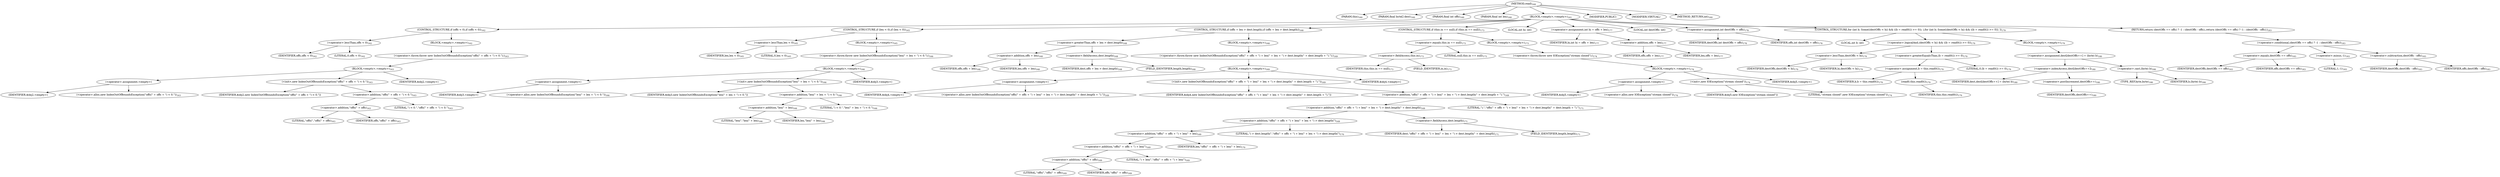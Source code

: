 digraph "read" {  
"508" [label = <(METHOD,read)<SUB>160</SUB>> ]
"15" [label = <(PARAM,this)<SUB>160</SUB>> ]
"509" [label = <(PARAM,final byte[] dest)<SUB>160</SUB>> ]
"510" [label = <(PARAM,final int offs)<SUB>160</SUB>> ]
"511" [label = <(PARAM,final int len)<SUB>160</SUB>> ]
"512" [label = <(BLOCK,&lt;empty&gt;,&lt;empty&gt;)<SUB>161</SUB>> ]
"513" [label = <(CONTROL_STRUCTURE,if (offs &lt; 0),if (offs &lt; 0))<SUB>162</SUB>> ]
"514" [label = <(&lt;operator&gt;.lessThan,offs &lt; 0)<SUB>162</SUB>> ]
"515" [label = <(IDENTIFIER,offs,offs &lt; 0)<SUB>162</SUB>> ]
"516" [label = <(LITERAL,0,offs &lt; 0)<SUB>162</SUB>> ]
"517" [label = <(BLOCK,&lt;empty&gt;,&lt;empty&gt;)<SUB>162</SUB>> ]
"518" [label = <(&lt;operator&gt;.throw,throw new IndexOutOfBoundsException(&quot;offs(&quot; + offs + &quot;) &lt; 0.&quot;);)<SUB>163</SUB>> ]
"519" [label = <(BLOCK,&lt;empty&gt;,&lt;empty&gt;)<SUB>163</SUB>> ]
"520" [label = <(&lt;operator&gt;.assignment,&lt;empty&gt;)> ]
"521" [label = <(IDENTIFIER,$obj2,&lt;empty&gt;)> ]
"522" [label = <(&lt;operator&gt;.alloc,new IndexOutOfBoundsException(&quot;offs(&quot; + offs + &quot;) &lt; 0.&quot;))<SUB>163</SUB>> ]
"523" [label = <(&lt;init&gt;,new IndexOutOfBoundsException(&quot;offs(&quot; + offs + &quot;) &lt; 0.&quot;))<SUB>163</SUB>> ]
"524" [label = <(IDENTIFIER,$obj2,new IndexOutOfBoundsException(&quot;offs(&quot; + offs + &quot;) &lt; 0.&quot;))> ]
"525" [label = <(&lt;operator&gt;.addition,&quot;offs(&quot; + offs + &quot;) &lt; 0.&quot;)<SUB>163</SUB>> ]
"526" [label = <(&lt;operator&gt;.addition,&quot;offs(&quot; + offs)<SUB>163</SUB>> ]
"527" [label = <(LITERAL,&quot;offs(&quot;,&quot;offs(&quot; + offs)<SUB>163</SUB>> ]
"528" [label = <(IDENTIFIER,offs,&quot;offs(&quot; + offs)<SUB>163</SUB>> ]
"529" [label = <(LITERAL,&quot;) &lt; 0.&quot;,&quot;offs(&quot; + offs + &quot;) &lt; 0.&quot;)<SUB>163</SUB>> ]
"530" [label = <(IDENTIFIER,$obj2,&lt;empty&gt;)> ]
"531" [label = <(CONTROL_STRUCTURE,if (len &lt; 0),if (len &lt; 0))<SUB>165</SUB>> ]
"532" [label = <(&lt;operator&gt;.lessThan,len &lt; 0)<SUB>165</SUB>> ]
"533" [label = <(IDENTIFIER,len,len &lt; 0)<SUB>165</SUB>> ]
"534" [label = <(LITERAL,0,len &lt; 0)<SUB>165</SUB>> ]
"535" [label = <(BLOCK,&lt;empty&gt;,&lt;empty&gt;)<SUB>165</SUB>> ]
"536" [label = <(&lt;operator&gt;.throw,throw new IndexOutOfBoundsException(&quot;len(&quot; + len + &quot;) &lt; 0.&quot;);)<SUB>166</SUB>> ]
"537" [label = <(BLOCK,&lt;empty&gt;,&lt;empty&gt;)<SUB>166</SUB>> ]
"538" [label = <(&lt;operator&gt;.assignment,&lt;empty&gt;)> ]
"539" [label = <(IDENTIFIER,$obj3,&lt;empty&gt;)> ]
"540" [label = <(&lt;operator&gt;.alloc,new IndexOutOfBoundsException(&quot;len(&quot; + len + &quot;) &lt; 0.&quot;))<SUB>166</SUB>> ]
"541" [label = <(&lt;init&gt;,new IndexOutOfBoundsException(&quot;len(&quot; + len + &quot;) &lt; 0.&quot;))<SUB>166</SUB>> ]
"542" [label = <(IDENTIFIER,$obj3,new IndexOutOfBoundsException(&quot;len(&quot; + len + &quot;) &lt; 0.&quot;))> ]
"543" [label = <(&lt;operator&gt;.addition,&quot;len(&quot; + len + &quot;) &lt; 0.&quot;)<SUB>166</SUB>> ]
"544" [label = <(&lt;operator&gt;.addition,&quot;len(&quot; + len)<SUB>166</SUB>> ]
"545" [label = <(LITERAL,&quot;len(&quot;,&quot;len(&quot; + len)<SUB>166</SUB>> ]
"546" [label = <(IDENTIFIER,len,&quot;len(&quot; + len)<SUB>166</SUB>> ]
"547" [label = <(LITERAL,&quot;) &lt; 0.&quot;,&quot;len(&quot; + len + &quot;) &lt; 0.&quot;)<SUB>166</SUB>> ]
"548" [label = <(IDENTIFIER,$obj3,&lt;empty&gt;)> ]
"549" [label = <(CONTROL_STRUCTURE,if (offs + len &gt; dest.length),if (offs + len &gt; dest.length))<SUB>168</SUB>> ]
"550" [label = <(&lt;operator&gt;.greaterThan,offs + len &gt; dest.length)<SUB>168</SUB>> ]
"551" [label = <(&lt;operator&gt;.addition,offs + len)<SUB>168</SUB>> ]
"552" [label = <(IDENTIFIER,offs,offs + len)<SUB>168</SUB>> ]
"553" [label = <(IDENTIFIER,len,offs + len)<SUB>168</SUB>> ]
"554" [label = <(&lt;operator&gt;.fieldAccess,dest.length)<SUB>168</SUB>> ]
"555" [label = <(IDENTIFIER,dest,offs + len &gt; dest.length)<SUB>168</SUB>> ]
"556" [label = <(FIELD_IDENTIFIER,length,length)<SUB>168</SUB>> ]
"557" [label = <(BLOCK,&lt;empty&gt;,&lt;empty&gt;)<SUB>168</SUB>> ]
"558" [label = <(&lt;operator&gt;.throw,throw new IndexOutOfBoundsException(&quot;offs(&quot; + offs + &quot;) + len(&quot; + len + &quot;) &gt; dest.length(&quot; + dest.length + &quot;).&quot;);)<SUB>169</SUB>> ]
"559" [label = <(BLOCK,&lt;empty&gt;,&lt;empty&gt;)<SUB>169</SUB>> ]
"560" [label = <(&lt;operator&gt;.assignment,&lt;empty&gt;)> ]
"561" [label = <(IDENTIFIER,$obj4,&lt;empty&gt;)> ]
"562" [label = <(&lt;operator&gt;.alloc,new IndexOutOfBoundsException(&quot;offs(&quot; + offs + &quot;) + len(&quot; + len + &quot;) &gt; dest.length(&quot; + dest.length + &quot;).&quot;))<SUB>169</SUB>> ]
"563" [label = <(&lt;init&gt;,new IndexOutOfBoundsException(&quot;offs(&quot; + offs + &quot;) + len(&quot; + len + &quot;) &gt; dest.length(&quot; + dest.length + &quot;).&quot;))<SUB>169</SUB>> ]
"564" [label = <(IDENTIFIER,$obj4,new IndexOutOfBoundsException(&quot;offs(&quot; + offs + &quot;) + len(&quot; + len + &quot;) &gt; dest.length(&quot; + dest.length + &quot;).&quot;))> ]
"565" [label = <(&lt;operator&gt;.addition,&quot;offs(&quot; + offs + &quot;) + len(&quot; + len + &quot;) &gt; dest.length(&quot; + dest.length + &quot;).&quot;)<SUB>169</SUB>> ]
"566" [label = <(&lt;operator&gt;.addition,&quot;offs(&quot; + offs + &quot;) + len(&quot; + len + &quot;) &gt; dest.length(&quot; + dest.length)<SUB>169</SUB>> ]
"567" [label = <(&lt;operator&gt;.addition,&quot;offs(&quot; + offs + &quot;) + len(&quot; + len + &quot;) &gt; dest.length(&quot;)<SUB>169</SUB>> ]
"568" [label = <(&lt;operator&gt;.addition,&quot;offs(&quot; + offs + &quot;) + len(&quot; + len)<SUB>169</SUB>> ]
"569" [label = <(&lt;operator&gt;.addition,&quot;offs(&quot; + offs + &quot;) + len(&quot;)<SUB>169</SUB>> ]
"570" [label = <(&lt;operator&gt;.addition,&quot;offs(&quot; + offs)<SUB>169</SUB>> ]
"571" [label = <(LITERAL,&quot;offs(&quot;,&quot;offs(&quot; + offs)<SUB>169</SUB>> ]
"572" [label = <(IDENTIFIER,offs,&quot;offs(&quot; + offs)<SUB>169</SUB>> ]
"573" [label = <(LITERAL,&quot;) + len(&quot;,&quot;offs(&quot; + offs + &quot;) + len(&quot;)<SUB>169</SUB>> ]
"574" [label = <(IDENTIFIER,len,&quot;offs(&quot; + offs + &quot;) + len(&quot; + len)<SUB>170</SUB>> ]
"575" [label = <(LITERAL,&quot;) &gt; dest.length(&quot;,&quot;offs(&quot; + offs + &quot;) + len(&quot; + len + &quot;) &gt; dest.length(&quot;)<SUB>170</SUB>> ]
"576" [label = <(&lt;operator&gt;.fieldAccess,dest.length)<SUB>171</SUB>> ]
"577" [label = <(IDENTIFIER,dest,&quot;offs(&quot; + offs + &quot;) + len(&quot; + len + &quot;) &gt; dest.length(&quot; + dest.length)<SUB>171</SUB>> ]
"578" [label = <(FIELD_IDENTIFIER,length,length)<SUB>171</SUB>> ]
"579" [label = <(LITERAL,&quot;).&quot;,&quot;offs(&quot; + offs + &quot;) + len(&quot; + len + &quot;) &gt; dest.length(&quot; + dest.length + &quot;).&quot;)<SUB>171</SUB>> ]
"580" [label = <(IDENTIFIER,$obj4,&lt;empty&gt;)> ]
"581" [label = <(CONTROL_STRUCTURE,if (this.in == null),if (this.in == null))<SUB>173</SUB>> ]
"582" [label = <(&lt;operator&gt;.equals,this.in == null)<SUB>173</SUB>> ]
"583" [label = <(&lt;operator&gt;.fieldAccess,this.in)<SUB>173</SUB>> ]
"14" [label = <(IDENTIFIER,this,this.in == null)<SUB>173</SUB>> ]
"584" [label = <(FIELD_IDENTIFIER,in,in)<SUB>173</SUB>> ]
"585" [label = <(LITERAL,null,this.in == null)<SUB>173</SUB>> ]
"586" [label = <(BLOCK,&lt;empty&gt;,&lt;empty&gt;)<SUB>173</SUB>> ]
"587" [label = <(&lt;operator&gt;.throw,throw new IOException(&quot;stream closed&quot;);)<SUB>174</SUB>> ]
"588" [label = <(BLOCK,&lt;empty&gt;,&lt;empty&gt;)<SUB>174</SUB>> ]
"589" [label = <(&lt;operator&gt;.assignment,&lt;empty&gt;)> ]
"590" [label = <(IDENTIFIER,$obj5,&lt;empty&gt;)> ]
"591" [label = <(&lt;operator&gt;.alloc,new IOException(&quot;stream closed&quot;))<SUB>174</SUB>> ]
"592" [label = <(&lt;init&gt;,new IOException(&quot;stream closed&quot;))<SUB>174</SUB>> ]
"593" [label = <(IDENTIFIER,$obj5,new IOException(&quot;stream closed&quot;))> ]
"594" [label = <(LITERAL,&quot;stream closed&quot;,new IOException(&quot;stream closed&quot;))<SUB>174</SUB>> ]
"595" [label = <(IDENTIFIER,$obj5,&lt;empty&gt;)> ]
"596" [label = <(LOCAL,int hi: int)> ]
"597" [label = <(&lt;operator&gt;.assignment,int hi = offs + len)<SUB>177</SUB>> ]
"598" [label = <(IDENTIFIER,hi,int hi = offs + len)<SUB>177</SUB>> ]
"599" [label = <(&lt;operator&gt;.addition,offs + len)<SUB>177</SUB>> ]
"600" [label = <(IDENTIFIER,offs,offs + len)<SUB>177</SUB>> ]
"601" [label = <(IDENTIFIER,len,offs + len)<SUB>177</SUB>> ]
"602" [label = <(LOCAL,int destOffs: int)> ]
"603" [label = <(&lt;operator&gt;.assignment,int destOffs = offs)<SUB>178</SUB>> ]
"604" [label = <(IDENTIFIER,destOffs,int destOffs = offs)<SUB>178</SUB>> ]
"605" [label = <(IDENTIFIER,offs,int destOffs = offs)<SUB>178</SUB>> ]
"606" [label = <(CONTROL_STRUCTURE,for (int b; Some((destOffs &lt; hi) &amp;&amp; ((b = read0()) &gt;= 0)); ),for (int b; Some((destOffs &lt; hi) &amp;&amp; ((b = read0()) &gt;= 0)); ))<SUB>179</SUB>> ]
"607" [label = <(LOCAL,int b: int)> ]
"608" [label = <(&lt;operator&gt;.logicalAnd,(destOffs &lt; hi) &amp;&amp; ((b = read0()) &gt;= 0))<SUB>179</SUB>> ]
"609" [label = <(&lt;operator&gt;.lessThan,destOffs &lt; hi)<SUB>179</SUB>> ]
"610" [label = <(IDENTIFIER,destOffs,destOffs &lt; hi)<SUB>179</SUB>> ]
"611" [label = <(IDENTIFIER,hi,destOffs &lt; hi)<SUB>179</SUB>> ]
"612" [label = <(&lt;operator&gt;.greaterEqualsThan,(b = read0()) &gt;= 0)<SUB>179</SUB>> ]
"613" [label = <(&lt;operator&gt;.assignment,b = this.read0())<SUB>179</SUB>> ]
"614" [label = <(IDENTIFIER,b,b = this.read0())<SUB>179</SUB>> ]
"615" [label = <(read0,this.read0())<SUB>179</SUB>> ]
"16" [label = <(IDENTIFIER,this,this.read0())<SUB>179</SUB>> ]
"616" [label = <(LITERAL,0,(b = read0()) &gt;= 0)<SUB>179</SUB>> ]
"617" [label = <(BLOCK,&lt;empty&gt;,&lt;empty&gt;)<SUB>179</SUB>> ]
"618" [label = <(&lt;operator&gt;.assignment,dest[destOffs++] = (byte) b)<SUB>180</SUB>> ]
"619" [label = <(&lt;operator&gt;.indexAccess,dest[destOffs++])<SUB>180</SUB>> ]
"620" [label = <(IDENTIFIER,dest,dest[destOffs++] = (byte) b)<SUB>180</SUB>> ]
"621" [label = <(&lt;operator&gt;.postIncrement,destOffs++)<SUB>180</SUB>> ]
"622" [label = <(IDENTIFIER,destOffs,destOffs++)<SUB>180</SUB>> ]
"623" [label = <(&lt;operator&gt;.cast,(byte) b)<SUB>180</SUB>> ]
"624" [label = <(TYPE_REF,byte,byte)<SUB>180</SUB>> ]
"625" [label = <(IDENTIFIER,b,(byte) b)<SUB>180</SUB>> ]
"626" [label = <(RETURN,return (destOffs == offs) ? -1 : (destOffs - offs);,return (destOffs == offs) ? -1 : (destOffs - offs);)<SUB>183</SUB>> ]
"627" [label = <(&lt;operator&gt;.conditional,(destOffs == offs) ? -1 : (destOffs - offs))<SUB>183</SUB>> ]
"628" [label = <(&lt;operator&gt;.equals,destOffs == offs)<SUB>183</SUB>> ]
"629" [label = <(IDENTIFIER,destOffs,destOffs == offs)<SUB>183</SUB>> ]
"630" [label = <(IDENTIFIER,offs,destOffs == offs)<SUB>183</SUB>> ]
"631" [label = <(&lt;operator&gt;.minus,-1)<SUB>183</SUB>> ]
"632" [label = <(LITERAL,1,-1)<SUB>183</SUB>> ]
"633" [label = <(&lt;operator&gt;.subtraction,destOffs - offs)<SUB>183</SUB>> ]
"634" [label = <(IDENTIFIER,destOffs,destOffs - offs)<SUB>183</SUB>> ]
"635" [label = <(IDENTIFIER,offs,destOffs - offs)<SUB>183</SUB>> ]
"636" [label = <(MODIFIER,PUBLIC)> ]
"637" [label = <(MODIFIER,VIRTUAL)> ]
"638" [label = <(METHOD_RETURN,int)<SUB>160</SUB>> ]
  "508" -> "15" 
  "508" -> "509" 
  "508" -> "510" 
  "508" -> "511" 
  "508" -> "512" 
  "508" -> "636" 
  "508" -> "637" 
  "508" -> "638" 
  "512" -> "513" 
  "512" -> "531" 
  "512" -> "549" 
  "512" -> "581" 
  "512" -> "596" 
  "512" -> "597" 
  "512" -> "602" 
  "512" -> "603" 
  "512" -> "606" 
  "512" -> "626" 
  "513" -> "514" 
  "513" -> "517" 
  "514" -> "515" 
  "514" -> "516" 
  "517" -> "518" 
  "518" -> "519" 
  "519" -> "520" 
  "519" -> "523" 
  "519" -> "530" 
  "520" -> "521" 
  "520" -> "522" 
  "523" -> "524" 
  "523" -> "525" 
  "525" -> "526" 
  "525" -> "529" 
  "526" -> "527" 
  "526" -> "528" 
  "531" -> "532" 
  "531" -> "535" 
  "532" -> "533" 
  "532" -> "534" 
  "535" -> "536" 
  "536" -> "537" 
  "537" -> "538" 
  "537" -> "541" 
  "537" -> "548" 
  "538" -> "539" 
  "538" -> "540" 
  "541" -> "542" 
  "541" -> "543" 
  "543" -> "544" 
  "543" -> "547" 
  "544" -> "545" 
  "544" -> "546" 
  "549" -> "550" 
  "549" -> "557" 
  "550" -> "551" 
  "550" -> "554" 
  "551" -> "552" 
  "551" -> "553" 
  "554" -> "555" 
  "554" -> "556" 
  "557" -> "558" 
  "558" -> "559" 
  "559" -> "560" 
  "559" -> "563" 
  "559" -> "580" 
  "560" -> "561" 
  "560" -> "562" 
  "563" -> "564" 
  "563" -> "565" 
  "565" -> "566" 
  "565" -> "579" 
  "566" -> "567" 
  "566" -> "576" 
  "567" -> "568" 
  "567" -> "575" 
  "568" -> "569" 
  "568" -> "574" 
  "569" -> "570" 
  "569" -> "573" 
  "570" -> "571" 
  "570" -> "572" 
  "576" -> "577" 
  "576" -> "578" 
  "581" -> "582" 
  "581" -> "586" 
  "582" -> "583" 
  "582" -> "585" 
  "583" -> "14" 
  "583" -> "584" 
  "586" -> "587" 
  "587" -> "588" 
  "588" -> "589" 
  "588" -> "592" 
  "588" -> "595" 
  "589" -> "590" 
  "589" -> "591" 
  "592" -> "593" 
  "592" -> "594" 
  "597" -> "598" 
  "597" -> "599" 
  "599" -> "600" 
  "599" -> "601" 
  "603" -> "604" 
  "603" -> "605" 
  "606" -> "607" 
  "606" -> "608" 
  "606" -> "617" 
  "608" -> "609" 
  "608" -> "612" 
  "609" -> "610" 
  "609" -> "611" 
  "612" -> "613" 
  "612" -> "616" 
  "613" -> "614" 
  "613" -> "615" 
  "615" -> "16" 
  "617" -> "618" 
  "618" -> "619" 
  "618" -> "623" 
  "619" -> "620" 
  "619" -> "621" 
  "621" -> "622" 
  "623" -> "624" 
  "623" -> "625" 
  "626" -> "627" 
  "627" -> "628" 
  "627" -> "631" 
  "627" -> "633" 
  "628" -> "629" 
  "628" -> "630" 
  "631" -> "632" 
  "633" -> "634" 
  "633" -> "635" 
}
